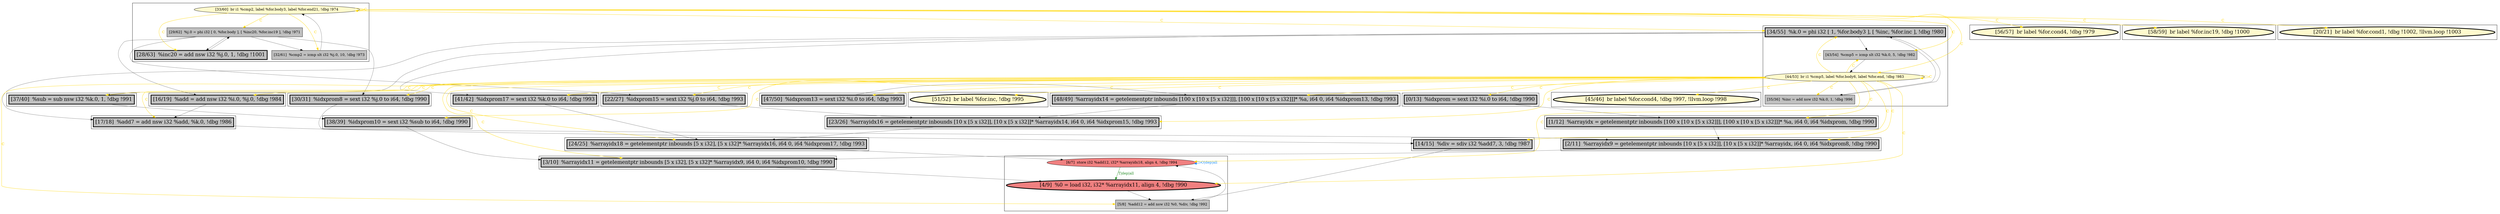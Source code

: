
digraph G {



node656->node658 [style=solid,color=gold,label="C",penwidth=1.0,fontcolor=gold ]
node656->node655 [style=solid,color=gold,label="C",penwidth=1.0,fontcolor=gold ]
node650->node651 [style=solid,color=black,label="",penwidth=0.5,fontcolor=black ]
node642->node642 [style=solid,color=dodgerblue,label="O|dep|all",penwidth=1.0,fontcolor=dodgerblue ]
node642->node640 [style=solid,color=forestgreen,label="T|dep|all",penwidth=1.0,fontcolor=forestgreen ]
node655->node656 [style=solid,color=black,label="",penwidth=0.5,fontcolor=black ]
node664->node643 [style=solid,color=black,label="",penwidth=0.5,fontcolor=black ]
node645->node641 [style=solid,color=black,label="",penwidth=0.5,fontcolor=black ]
node650->node648 [style=solid,color=black,label="",penwidth=0.5,fontcolor=black ]
node651->node650 [style=solid,color=black,label="",penwidth=0.5,fontcolor=black ]
node649->node645 [style=solid,color=gold,label="C",penwidth=1.0,fontcolor=gold ]
node648->node649 [style=solid,color=black,label="",penwidth=0.5,fontcolor=black ]
node649->node668 [style=solid,color=gold,label="C",penwidth=1.0,fontcolor=gold ]
node653->node640 [style=solid,color=black,label="",penwidth=0.5,fontcolor=black ]
node662->node642 [style=solid,color=black,label="",penwidth=0.5,fontcolor=black ]
node641->node642 [style=solid,color=black,label="",penwidth=0.5,fontcolor=black ]
node666->node667 [style=solid,color=black,label="",penwidth=0.5,fontcolor=black ]
node649->node647 [style=solid,color=gold,label="C",penwidth=1.0,fontcolor=gold ]
node658->node661 [style=solid,color=black,label="",penwidth=0.5,fontcolor=black ]
node649->node640 [style=solid,color=gold,label="C",penwidth=1.0,fontcolor=gold ]
node668->node645 [style=solid,color=black,label="",penwidth=0.5,fontcolor=black ]
node658->node655 [style=solid,color=black,label="",penwidth=0.5,fontcolor=black ]
node649->node646 [style=solid,color=gold,label="C",penwidth=1.0,fontcolor=gold ]
node649->node664 [style=solid,color=gold,label="C",penwidth=1.0,fontcolor=gold ]
node649->node643 [style=solid,color=gold,label="C",penwidth=1.0,fontcolor=gold ]
node657->node658 [style=solid,color=black,label="",penwidth=0.5,fontcolor=black ]
node649->node653 [style=solid,color=gold,label="C",penwidth=1.0,fontcolor=gold ]
node649->node666 [style=solid,color=gold,label="C",penwidth=1.0,fontcolor=gold ]
node650->node652 [style=solid,color=black,label="",penwidth=0.5,fontcolor=black ]
node649->node662 [style=solid,color=gold,label="C",penwidth=1.0,fontcolor=gold ]
node649->node660 [style=solid,color=gold,label="C",penwidth=1.0,fontcolor=gold ]
node649->node650 [style=solid,color=gold,label="C",penwidth=1.0,fontcolor=gold ]
node649->node661 [style=solid,color=gold,label="C",penwidth=1.0,fontcolor=gold ]
node649->node642 [style=solid,color=gold,label="C",penwidth=1.0,fontcolor=gold ]
node649->node659 [style=solid,color=gold,label="C",penwidth=1.0,fontcolor=gold ]
node656->node657 [style=solid,color=gold,label="C",penwidth=1.0,fontcolor=gold ]
node649->node644 [style=solid,color=gold,label="C",penwidth=1.0,fontcolor=gold ]
node656->node649 [style=solid,color=gold,label="C",penwidth=1.0,fontcolor=gold ]
node647->node659 [style=solid,color=black,label="",penwidth=0.5,fontcolor=black ]
node649->node652 [style=solid,color=gold,label="C",penwidth=1.0,fontcolor=gold ]
node656->node650 [style=solid,color=gold,label="C",penwidth=1.0,fontcolor=gold ]
node640->node641 [style=solid,color=black,label="",penwidth=0.5,fontcolor=black ]
node652->node662 [style=solid,color=black,label="",penwidth=0.5,fontcolor=black ]
node656->node654 [style=solid,color=gold,label="C",penwidth=1.0,fontcolor=gold ]
node649->node670 [style=solid,color=gold,label="C",penwidth=1.0,fontcolor=gold ]
node649->node648 [style=solid,color=gold,label="C",penwidth=1.0,fontcolor=gold ]
node643->node653 [style=solid,color=black,label="",penwidth=0.5,fontcolor=black ]
node649->node641 [style=solid,color=gold,label="C",penwidth=1.0,fontcolor=gold ]
node649->node649 [style=solid,color=gold,label="C",penwidth=1.0,fontcolor=gold ]
node658->node646 [style=solid,color=black,label="",penwidth=0.5,fontcolor=black ]
node669->node670 [style=solid,color=black,label="",penwidth=0.5,fontcolor=black ]
node649->node667 [style=solid,color=gold,label="C",penwidth=1.0,fontcolor=gold ]
node670->node662 [style=solid,color=black,label="",penwidth=0.5,fontcolor=black ]
node646->node668 [style=solid,color=black,label="",penwidth=0.5,fontcolor=black ]
node656->node663 [style=solid,color=gold,label="C",penwidth=1.0,fontcolor=gold ]
node667->node653 [style=solid,color=black,label="",penwidth=0.5,fontcolor=black ]
node656->node648 [style=solid,color=gold,label="C",penwidth=1.0,fontcolor=gold ]
node644->node664 [style=solid,color=black,label="",penwidth=0.5,fontcolor=black ]
node650->node668 [style=solid,color=black,label="",penwidth=0.5,fontcolor=black ]
node659->node670 [style=solid,color=black,label="",penwidth=0.5,fontcolor=black ]
node656->node671 [style=solid,color=gold,label="C",penwidth=1.0,fontcolor=gold ]
node656->node656 [style=solid,color=gold,label="C",penwidth=1.0,fontcolor=gold ]
node658->node657 [style=solid,color=black,label="",penwidth=0.5,fontcolor=black ]
node649->node651 [style=solid,color=gold,label="C",penwidth=1.0,fontcolor=gold ]
node661->node643 [style=solid,color=black,label="",penwidth=0.5,fontcolor=black ]
node650->node666 [style=solid,color=black,label="",penwidth=0.5,fontcolor=black ]
node649->node669 [style=solid,color=gold,label="C",penwidth=1.0,fontcolor=gold ]
node649->node665 [style=solid,color=gold,label="C",penwidth=1.0,fontcolor=gold ]
node658->node669 [style=solid,color=black,label="",penwidth=0.5,fontcolor=black ]


subgraph cluster22 {


node670 [penwidth=3.0,fontsize=20,fillcolor=grey,label="[23/26]  %arrayidx16 = getelementptr inbounds [10 x [5 x i32]], [10 x [5 x i32]]* %arrayidx14, i64 0, i64 %idxprom15, !dbg !993",shape=rectangle,style=filled ]



}

subgraph cluster20 {


node668 [penwidth=3.0,fontsize=20,fillcolor=grey,label="[17/18]  %add7 = add nsw i32 %add, %k.0, !dbg !986",shape=rectangle,style=filled ]



}

subgraph cluster18 {


node666 [penwidth=3.0,fontsize=20,fillcolor=grey,label="[37/40]  %sub = sub nsw i32 %k.0, 1, !dbg !991",shape=rectangle,style=filled ]



}

subgraph cluster16 {


node664 [penwidth=3.0,fontsize=20,fillcolor=grey,label="[1/12]  %arrayidx = getelementptr inbounds [100 x [10 x [5 x i32]]], [100 x [10 x [5 x i32]]]* %a, i64 0, i64 %idxprom, !dbg !990",shape=rectangle,style=filled ]



}

subgraph cluster17 {


node665 [penwidth=3.0,fontsize=20,fillcolor=lemonchiffon,label="[45/46]  br label %for.cond4, !dbg !997, !llvm.loop !998",shape=ellipse,style=filled ]



}

subgraph cluster4 {


node646 [penwidth=3.0,fontsize=20,fillcolor=grey,label="[16/19]  %add = add nsw i32 %i.0, %j.0, !dbg !984",shape=rectangle,style=filled ]



}

subgraph cluster3 {


node645 [penwidth=3.0,fontsize=20,fillcolor=grey,label="[14/15]  %div = sdiv i32 %add7, 3, !dbg !987",shape=rectangle,style=filled ]



}

subgraph cluster2 {


node644 [penwidth=3.0,fontsize=20,fillcolor=grey,label="[0/13]  %idxprom = sext i32 %i.0 to i64, !dbg !990",shape=rectangle,style=filled ]



}

subgraph cluster1 {


node643 [penwidth=3.0,fontsize=20,fillcolor=grey,label="[2/11]  %arrayidx9 = getelementptr inbounds [10 x [5 x i32]], [10 x [5 x i32]]* %arrayidx, i64 0, i64 %idxprom8, !dbg !990",shape=rectangle,style=filled ]



}

subgraph cluster12 {


node660 [penwidth=3.0,fontsize=20,fillcolor=lemonchiffon,label="[51/52]  br label %for.inc, !dbg !995",shape=ellipse,style=filled ]



}

subgraph cluster5 {


node647 [penwidth=3.0,fontsize=20,fillcolor=grey,label="[47/50]  %idxprom13 = sext i32 %i.0 to i64, !dbg !993",shape=rectangle,style=filled ]



}

subgraph cluster0 {


node642 [fillcolor=lightcoral,label="[6/7]  store i32 %add12, i32* %arrayidx18, align 4, !dbg !994",shape=ellipse,style=filled ]
node640 [penwidth=3.0,fontsize=20,fillcolor=lightcoral,label="[4/9]  %0 = load i32, i32* %arrayidx11, align 4, !dbg !990",shape=ellipse,style=filled ]
node641 [fillcolor=grey,label="[5/8]  %add12 = add nsw i32 %0, %div, !dbg !992",shape=rectangle,style=filled ]



}

subgraph cluster6 {


node650 [penwidth=3.0,fontsize=20,fillcolor=grey,label="[34/55]  %k.0 = phi i32 [ 1, %for.body3 ], [ %inc, %for.inc ], !dbg !980",shape=rectangle,style=filled ]
node648 [fillcolor=grey,label="[43/54]  %cmp5 = icmp slt i32 %k.0, 5, !dbg !982",shape=rectangle,style=filled ]
node651 [fillcolor=grey,label="[35/36]  %inc = add nsw i32 %k.0, 1, !dbg !996",shape=rectangle,style=filled ]
node649 [fillcolor=lemonchiffon,label="[44/53]  br i1 %cmp5, label %for.body6, label %for.end, !dbg !983",shape=ellipse,style=filled ]



}

subgraph cluster14 {


node662 [penwidth=3.0,fontsize=20,fillcolor=grey,label="[24/25]  %arrayidx18 = getelementptr inbounds [5 x i32], [5 x i32]* %arrayidx16, i64 0, i64 %idxprom17, !dbg !993",shape=rectangle,style=filled ]



}

subgraph cluster7 {


node652 [penwidth=3.0,fontsize=20,fillcolor=grey,label="[41/42]  %idxprom17 = sext i32 %k.0 to i64, !dbg !993",shape=rectangle,style=filled ]



}

subgraph cluster23 {


node671 [penwidth=3.0,fontsize=20,fillcolor=lemonchiffon,label="[20/21]  br label %for.cond1, !dbg !1002, !llvm.loop !1003",shape=ellipse,style=filled ]



}

subgraph cluster8 {


node653 [penwidth=3.0,fontsize=20,fillcolor=grey,label="[3/10]  %arrayidx11 = getelementptr inbounds [5 x i32], [5 x i32]* %arrayidx9, i64 0, i64 %idxprom10, !dbg !990",shape=rectangle,style=filled ]



}

subgraph cluster21 {


node669 [penwidth=3.0,fontsize=20,fillcolor=grey,label="[22/27]  %idxprom15 = sext i32 %j.0 to i64, !dbg !993",shape=rectangle,style=filled ]



}

subgraph cluster9 {


node654 [penwidth=3.0,fontsize=20,fillcolor=lemonchiffon,label="[56/57]  br label %for.cond4, !dbg !979",shape=ellipse,style=filled ]



}

subgraph cluster19 {


node667 [penwidth=3.0,fontsize=20,fillcolor=grey,label="[38/39]  %idxprom10 = sext i32 %sub to i64, !dbg !990",shape=rectangle,style=filled ]



}

subgraph cluster10 {


node658 [fillcolor=grey,label="[29/62]  %j.0 = phi i32 [ 0, %for.body ], [ %inc20, %for.inc19 ], !dbg !971",shape=rectangle,style=filled ]
node657 [penwidth=3.0,fontsize=20,fillcolor=grey,label="[28/63]  %inc20 = add nsw i32 %j.0, 1, !dbg !1001",shape=rectangle,style=filled ]
node655 [fillcolor=grey,label="[32/61]  %cmp2 = icmp slt i32 %j.0, 10, !dbg !973",shape=rectangle,style=filled ]
node656 [fillcolor=lemonchiffon,label="[33/60]  br i1 %cmp2, label %for.body3, label %for.end21, !dbg !974",shape=ellipse,style=filled ]



}

subgraph cluster11 {


node659 [penwidth=3.0,fontsize=20,fillcolor=grey,label="[48/49]  %arrayidx14 = getelementptr inbounds [100 x [10 x [5 x i32]]], [100 x [10 x [5 x i32]]]* %a, i64 0, i64 %idxprom13, !dbg !993",shape=rectangle,style=filled ]



}

subgraph cluster13 {


node661 [penwidth=3.0,fontsize=20,fillcolor=grey,label="[30/31]  %idxprom8 = sext i32 %j.0 to i64, !dbg !990",shape=rectangle,style=filled ]



}

subgraph cluster15 {


node663 [penwidth=3.0,fontsize=20,fillcolor=lemonchiffon,label="[58/59]  br label %for.inc19, !dbg !1000",shape=ellipse,style=filled ]



}

}
